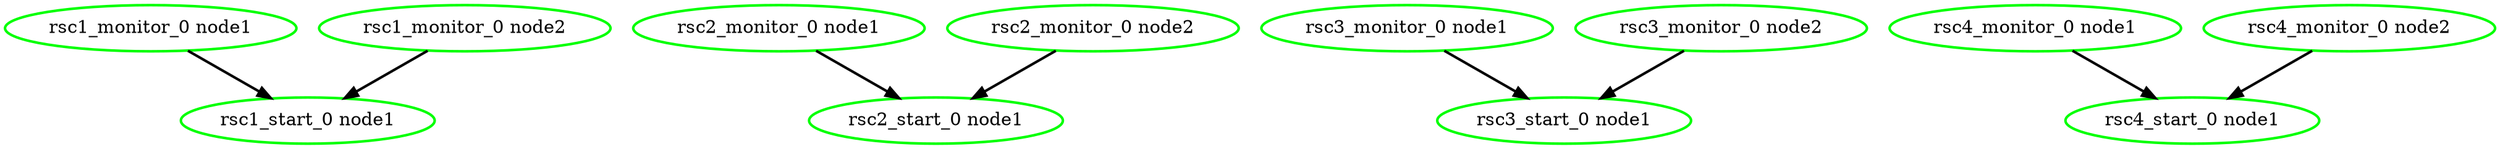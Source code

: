 digraph "g" {
"rsc1_monitor_0 node1" -> "rsc1_start_0 node1" [ style = bold]
"rsc1_monitor_0 node1" [ style=bold color="green" fontcolor="black"]
"rsc1_monitor_0 node2" -> "rsc1_start_0 node1" [ style = bold]
"rsc1_monitor_0 node2" [ style=bold color="green" fontcolor="black"]
"rsc1_start_0 node1" [ style=bold color="green" fontcolor="black"]
"rsc2_monitor_0 node1" -> "rsc2_start_0 node1" [ style = bold]
"rsc2_monitor_0 node1" [ style=bold color="green" fontcolor="black"]
"rsc2_monitor_0 node2" -> "rsc2_start_0 node1" [ style = bold]
"rsc2_monitor_0 node2" [ style=bold color="green" fontcolor="black"]
"rsc2_start_0 node1" [ style=bold color="green" fontcolor="black"]
"rsc3_monitor_0 node1" -> "rsc3_start_0 node1" [ style = bold]
"rsc3_monitor_0 node1" [ style=bold color="green" fontcolor="black"]
"rsc3_monitor_0 node2" -> "rsc3_start_0 node1" [ style = bold]
"rsc3_monitor_0 node2" [ style=bold color="green" fontcolor="black"]
"rsc3_start_0 node1" [ style=bold color="green" fontcolor="black"]
"rsc4_monitor_0 node1" -> "rsc4_start_0 node1" [ style = bold]
"rsc4_monitor_0 node1" [ style=bold color="green" fontcolor="black"]
"rsc4_monitor_0 node2" -> "rsc4_start_0 node1" [ style = bold]
"rsc4_monitor_0 node2" [ style=bold color="green" fontcolor="black"]
"rsc4_start_0 node1" [ style=bold color="green" fontcolor="black"]
}
